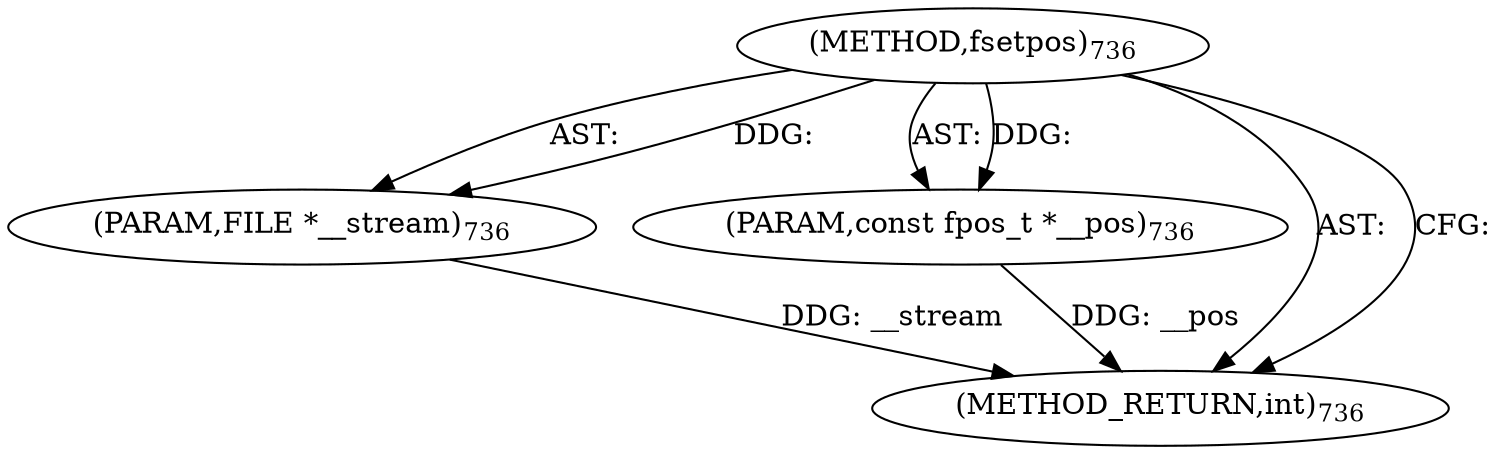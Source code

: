 digraph "fsetpos" {  
"30288" [label = <(METHOD,fsetpos)<SUB>736</SUB>> ]
"30289" [label = <(PARAM,FILE *__stream)<SUB>736</SUB>> ]
"30290" [label = <(PARAM,const fpos_t *__pos)<SUB>736</SUB>> ]
"30291" [label = <(METHOD_RETURN,int)<SUB>736</SUB>> ]
  "30288" -> "30289"  [ label = "AST: "] 
  "30288" -> "30290"  [ label = "AST: "] 
  "30288" -> "30291"  [ label = "AST: "] 
  "30288" -> "30291"  [ label = "CFG: "] 
  "30289" -> "30291"  [ label = "DDG: __stream"] 
  "30290" -> "30291"  [ label = "DDG: __pos"] 
  "30288" -> "30289"  [ label = "DDG: "] 
  "30288" -> "30290"  [ label = "DDG: "] 
}
